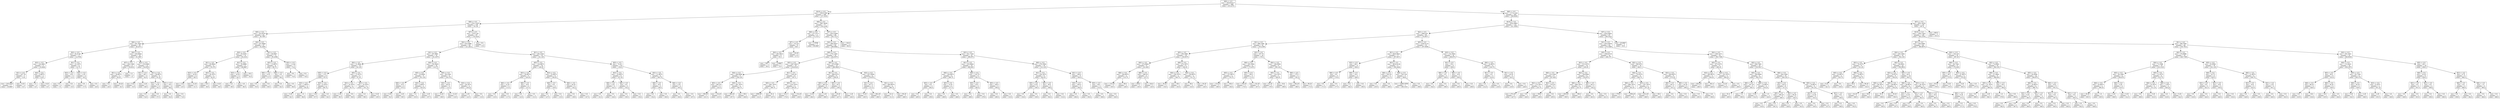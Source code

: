 digraph Tree {
node [shape=box] ;
0 [label="X[9] <= 0.5\nmse = 18239.9117\nsamples = 468\nvalue = 233.2372"] ;
1 [label="X[10] <= 0.5\nmse = 10033.509\nsamples = 206\nvalue = 137.1019"] ;
0 -> 1 [labeldistance=2.5, labelangle=45, headlabel="True"] ;
2 [label="X[8] <= 0.5\nmse = 2321.5195\nsamples = 129\nvalue = 79.124"] ;
1 -> 2 ;
3 [label="X[5] <= 0.5\nmse = 523.6576\nsamples = 62\nvalue = 38.7097"] ;
2 -> 3 ;
4 [label="X[6] <= 0.5\nmse = 501.5624\nsamples = 35\nvalue = 28.2571"] ;
3 -> 4 ;
5 [label="X[2] <= 0.5\nmse = 92.0138\nsamples = 17\nvalue = 12.4706"] ;
4 -> 5 ;
6 [label="X[3] <= 0.5\nmse = 144.4691\nsamples = 9\nvalue = 10.4444"] ;
5 -> 6 ;
7 [label="X[1] <= 0.5\nmse = 227.76\nsamples = 5\nvalue = 13.8"] ;
6 -> 7 ;
8 [label="mse = 316.2222\nsamples = 3\nvalue = 18.6667"] ;
7 -> 8 ;
9 [label="mse = 6.25\nsamples = 2\nvalue = 6.5"] ;
7 -> 9 ;
10 [label="X[4] <= 0.5\nmse = 8.6875\nsamples = 4\nvalue = 6.25"] ;
6 -> 10 ;
11 [label="mse = 1.0\nsamples = 2\nvalue = 4.0"] ;
10 -> 11 ;
12 [label="mse = 6.25\nsamples = 2\nvalue = 8.5"] ;
10 -> 12 ;
13 [label="X[1] <= 0.5\nmse = 23.1875\nsamples = 8\nvalue = 14.75"] ;
5 -> 13 ;
14 [label="X[3] <= 0.5\nmse = 16.0\nsamples = 4\nvalue = 11.0"] ;
13 -> 14 ;
15 [label="mse = 0.0\nsamples = 2\nvalue = 7.0"] ;
14 -> 15 ;
16 [label="mse = 0.0\nsamples = 2\nvalue = 15.0"] ;
14 -> 16 ;
17 [label="X[3] <= 0.5\nmse = 2.25\nsamples = 4\nvalue = 18.5"] ;
13 -> 17 ;
18 [label="mse = 0.0\nsamples = 2\nvalue = 17.0"] ;
17 -> 18 ;
19 [label="mse = 0.0\nsamples = 2\nvalue = 20.0"] ;
17 -> 19 ;
20 [label="X[4] <= 0.5\nmse = 430.6944\nsamples = 18\nvalue = 43.1667"] ;
4 -> 20 ;
21 [label="X[7] <= 0.5\nmse = 204.1389\nsamples = 6\nvalue = 19.8333"] ;
20 -> 21 ;
22 [label="X[1] <= 0.5\nmse = 39.6875\nsamples = 4\nvalue = 29.25"] ;
21 -> 22 ;
23 [label="mse = 4.0\nsamples = 2\nvalue = 24.0"] ;
22 -> 23 ;
24 [label="mse = 20.25\nsamples = 2\nvalue = 34.5"] ;
22 -> 24 ;
25 [label="mse = 1.0\nsamples = 2\nvalue = 1.0"] ;
21 -> 25 ;
26 [label="X[2] <= 0.5\nmse = 135.6389\nsamples = 12\nvalue = 54.8333"] ;
20 -> 26 ;
27 [label="X[1] <= 0.5\nmse = 46.5\nsamples = 4\nvalue = 42.0"] ;
26 -> 27 ;
28 [label="mse = 6.25\nsamples = 2\nvalue = 35.5"] ;
27 -> 28 ;
29 [label="mse = 2.25\nsamples = 2\nvalue = 48.5"] ;
27 -> 29 ;
30 [label="X[1] <= 0.5\nmse = 56.6875\nsamples = 8\nvalue = 61.25"] ;
26 -> 30 ;
31 [label="X[3] <= 0.5\nmse = 6.25\nsamples = 4\nvalue = 54.5"] ;
30 -> 31 ;
32 [label="mse = 0.0\nsamples = 2\nvalue = 52.0"] ;
31 -> 32 ;
33 [label="mse = 0.0\nsamples = 2\nvalue = 57.0"] ;
31 -> 33 ;
34 [label="X[3] <= 0.5\nmse = 16.0\nsamples = 4\nvalue = 68.0"] ;
30 -> 34 ;
35 [label="mse = 0.0\nsamples = 2\nvalue = 64.0"] ;
34 -> 35 ;
36 [label="mse = 0.0\nsamples = 2\nvalue = 72.0"] ;
34 -> 36 ;
37 [label="X[2] <= 0.5\nmse = 227.0809\nsamples = 27\nvalue = 52.2593"] ;
3 -> 37 ;
38 [label="X[4] <= 0.5\nmse = 93.0255\nsamples = 14\nvalue = 40.2143"] ;
37 -> 38 ;
39 [label="X[1] <= 0.5\nmse = 69.9844\nsamples = 8\nvalue = 35.375"] ;
38 -> 39 ;
40 [label="X[3] <= 0.5\nmse = 16.25\nsamples = 4\nvalue = 28.5"] ;
39 -> 40 ;
41 [label="mse = 2.25\nsamples = 2\nvalue = 25.5"] ;
40 -> 41 ;
42 [label="mse = 12.25\nsamples = 2\nvalue = 31.5"] ;
40 -> 42 ;
43 [label="X[3] <= 0.5\nmse = 29.1875\nsamples = 4\nvalue = 42.25"] ;
39 -> 43 ;
44 [label="mse = 16.0\nsamples = 2\nvalue = 38.0"] ;
43 -> 44 ;
45 [label="mse = 6.25\nsamples = 2\nvalue = 46.5"] ;
43 -> 45 ;
46 [label="X[1] <= 0.5\nmse = 50.8889\nsamples = 6\nvalue = 46.6667"] ;
38 -> 46 ;
47 [label="X[3] <= 0.5\nmse = 16.25\nsamples = 4\nvalue = 42.5"] ;
46 -> 47 ;
48 [label="mse = 4.0\nsamples = 2\nvalue = 39.0"] ;
47 -> 48 ;
49 [label="mse = 4.0\nsamples = 2\nvalue = 46.0"] ;
47 -> 49 ;
50 [label="mse = 16.0\nsamples = 2\nvalue = 55.0"] ;
46 -> 50 ;
51 [label="X[1] <= 0.5\nmse = 46.9467\nsamples = 13\nvalue = 65.2308"] ;
37 -> 51 ;
52 [label="X[3] <= 0.5\nmse = 15.6875\nsamples = 8\nvalue = 60.75"] ;
51 -> 52 ;
53 [label="X[6] <= 0.5\nmse = 6.25\nsamples = 4\nvalue = 57.5"] ;
52 -> 53 ;
54 [label="mse = 0.0\nsamples = 2\nvalue = 55.0"] ;
53 -> 54 ;
55 [label="mse = 0.0\nsamples = 2\nvalue = 60.0"] ;
53 -> 55 ;
56 [label="X[6] <= 0.5\nmse = 4.0\nsamples = 4\nvalue = 64.0"] ;
52 -> 56 ;
57 [label="mse = 0.0\nsamples = 2\nvalue = 62.0"] ;
56 -> 57 ;
58 [label="mse = 0.0\nsamples = 2\nvalue = 66.0"] ;
56 -> 58 ;
59 [label="X[3] <= 0.5\nmse = 13.44\nsamples = 5\nvalue = 72.4"] ;
51 -> 59 ;
60 [label="mse = 8.0\nsamples = 3\nvalue = 70.0"] ;
59 -> 60 ;
61 [label="mse = 0.0\nsamples = 2\nvalue = 76.0"] ;
59 -> 61 ;
62 [label="X[7] <= 0.5\nmse = 1075.145\nsamples = 67\nvalue = 116.5224"] ;
2 -> 62 ;
63 [label="X[2] <= 0.5\nmse = 619.3896\nsamples = 64\nvalue = 121.2812"] ;
62 -> 63 ;
64 [label="X[1] <= 0.5\nmse = 187.9961\nsamples = 32\nvalue = 101.4375"] ;
63 -> 64 ;
65 [label="X[4] <= 0.5\nmse = 51.9844\nsamples = 16\nvalue = 92.125"] ;
64 -> 65 ;
66 [label="X[5] <= 0.5\nmse = 13.5\nsamples = 8\nvalue = 87.0"] ;
65 -> 66 ;
67 [label="X[3] <= 0.5\nmse = 3.6875\nsamples = 4\nvalue = 84.25"] ;
66 -> 67 ;
68 [label="mse = 0.25\nsamples = 2\nvalue = 82.5"] ;
67 -> 68 ;
69 [label="mse = 1.0\nsamples = 2\nvalue = 86.0"] ;
67 -> 69 ;
70 [label="X[3] <= 0.5\nmse = 8.1875\nsamples = 4\nvalue = 89.75"] ;
66 -> 70 ;
71 [label="mse = 2.25\nsamples = 2\nvalue = 87.5"] ;
70 -> 71 ;
72 [label="mse = 4.0\nsamples = 2\nvalue = 92.0"] ;
70 -> 72 ;
73 [label="X[5] <= 0.5\nmse = 37.9375\nsamples = 8\nvalue = 97.25"] ;
65 -> 73 ;
74 [label="X[3] <= 0.5\nmse = 16.1875\nsamples = 4\nvalue = 92.75"] ;
73 -> 74 ;
75 [label="mse = 2.25\nsamples = 2\nvalue = 89.5"] ;
74 -> 75 ;
76 [label="mse = 9.0\nsamples = 2\nvalue = 96.0"] ;
74 -> 76 ;
77 [label="X[3] <= 0.5\nmse = 19.1875\nsamples = 4\nvalue = 101.75"] ;
73 -> 77 ;
78 [label="mse = 4.0\nsamples = 2\nvalue = 98.0"] ;
77 -> 78 ;
79 [label="mse = 6.25\nsamples = 2\nvalue = 105.5"] ;
77 -> 79 ;
80 [label="X[4] <= 0.5\nmse = 150.5625\nsamples = 16\nvalue = 110.75"] ;
64 -> 80 ;
81 [label="X[5] <= 0.5\nmse = 25.6094\nsamples = 8\nvalue = 101.125"] ;
80 -> 81 ;
82 [label="X[6] <= 0.5\nmse = 10.5\nsamples = 4\nvalue = 97.0"] ;
81 -> 82 ;
83 [label="mse = 6.25\nsamples = 2\nvalue = 94.5"] ;
82 -> 83 ;
84 [label="mse = 2.25\nsamples = 2\nvalue = 99.5"] ;
82 -> 84 ;
85 [label="X[3] <= 0.5\nmse = 6.6875\nsamples = 4\nvalue = 105.25"] ;
81 -> 85 ;
86 [label="mse = 1.0\nsamples = 2\nvalue = 103.0"] ;
85 -> 86 ;
87 [label="mse = 2.25\nsamples = 2\nvalue = 107.5"] ;
85 -> 87 ;
88 [label="X[5] <= 0.5\nmse = 90.2344\nsamples = 8\nvalue = 120.375"] ;
80 -> 88 ;
89 [label="X[3] <= 0.5\nmse = 28.25\nsamples = 4\nvalue = 112.5"] ;
88 -> 89 ;
90 [label="mse = 12.25\nsamples = 2\nvalue = 108.5"] ;
89 -> 90 ;
91 [label="mse = 12.25\nsamples = 2\nvalue = 116.5"] ;
89 -> 91 ;
92 [label="X[3] <= 0.5\nmse = 28.1875\nsamples = 4\nvalue = 128.25"] ;
88 -> 92 ;
93 [label="mse = 2.25\nsamples = 2\nvalue = 123.5"] ;
92 -> 93 ;
94 [label="mse = 9.0\nsamples = 2\nvalue = 133.0"] ;
92 -> 94 ;
95 [label="X[1] <= 0.5\nmse = 263.2344\nsamples = 32\nvalue = 141.125"] ;
63 -> 95 ;
96 [label="X[5] <= 0.5\nmse = 120.6875\nsamples = 16\nvalue = 128.25"] ;
95 -> 96 ;
97 [label="X[3] <= 0.5\nmse = 59.6875\nsamples = 8\nvalue = 120.25"] ;
96 -> 97 ;
98 [label="X[6] <= 0.5\nmse = 12.25\nsamples = 4\nvalue = 113.5"] ;
97 -> 98 ;
99 [label="mse = 0.0\nsamples = 2\nvalue = 110.0"] ;
98 -> 99 ;
100 [label="mse = 0.0\nsamples = 2\nvalue = 117.0"] ;
98 -> 100 ;
101 [label="X[6] <= 0.5\nmse = 16.0\nsamples = 4\nvalue = 127.0"] ;
97 -> 101 ;
102 [label="mse = 0.0\nsamples = 2\nvalue = 123.0"] ;
101 -> 102 ;
103 [label="mse = 0.0\nsamples = 2\nvalue = 131.0"] ;
101 -> 103 ;
104 [label="X[3] <= 0.5\nmse = 53.6875\nsamples = 8\nvalue = 136.25"] ;
96 -> 104 ;
105 [label="X[6] <= 0.5\nmse = 9.0\nsamples = 4\nvalue = 130.0"] ;
104 -> 105 ;
106 [label="mse = 0.0\nsamples = 2\nvalue = 127.0"] ;
105 -> 106 ;
107 [label="mse = 0.0\nsamples = 2\nvalue = 133.0"] ;
105 -> 107 ;
108 [label="X[6] <= 0.5\nmse = 20.25\nsamples = 4\nvalue = 142.5"] ;
104 -> 108 ;
109 [label="mse = 0.0\nsamples = 2\nvalue = 138.0"] ;
108 -> 109 ;
110 [label="mse = 0.0\nsamples = 2\nvalue = 147.0"] ;
108 -> 110 ;
111 [label="X[5] <= 0.5\nmse = 74.25\nsamples = 16\nvalue = 154.0"] ;
95 -> 111 ;
112 [label="X[3] <= 0.5\nmse = 25.6875\nsamples = 8\nvalue = 147.25"] ;
111 -> 112 ;
113 [label="X[6] <= 0.5\nmse = 2.25\nsamples = 4\nvalue = 142.5"] ;
112 -> 113 ;
114 [label="mse = 0.0\nsamples = 2\nvalue = 141.0"] ;
113 -> 114 ;
115 [label="mse = 0.0\nsamples = 2\nvalue = 144.0"] ;
113 -> 115 ;
116 [label="X[6] <= 0.5\nmse = 4.0\nsamples = 4\nvalue = 152.0"] ;
112 -> 116 ;
117 [label="mse = 0.0\nsamples = 2\nvalue = 150.0"] ;
116 -> 117 ;
118 [label="mse = 0.0\nsamples = 2\nvalue = 154.0"] ;
116 -> 118 ;
119 [label="X[3] <= 0.5\nmse = 31.6875\nsamples = 8\nvalue = 160.75"] ;
111 -> 119 ;
120 [label="X[6] <= 0.5\nmse = 16.0\nsamples = 4\nvalue = 156.0"] ;
119 -> 120 ;
121 [label="mse = 0.0\nsamples = 2\nvalue = 152.0"] ;
120 -> 121 ;
122 [label="mse = 0.0\nsamples = 2\nvalue = 160.0"] ;
120 -> 122 ;
123 [label="X[6] <= 0.5\nmse = 2.25\nsamples = 4\nvalue = 165.5"] ;
119 -> 123 ;
124 [label="mse = 0.0\nsamples = 2\nvalue = 164.0"] ;
123 -> 124 ;
125 [label="mse = 0.0\nsamples = 2\nvalue = 167.0"] ;
123 -> 125 ;
126 [label="mse = 8.0\nsamples = 3\nvalue = 15.0"] ;
62 -> 126 ;
127 [label="X[8] <= 0.5\nmse = 7887.5038\nsamples = 77\nvalue = 234.2338"] ;
1 -> 127 ;
128 [label="X[6] <= 0.5\nmse = 477.4711\nsamples = 11\nvalue = 57.2727"] ;
127 -> 128 ;
129 [label="X[7] <= 0.5\nmse = 372.25\nsamples = 8\nvalue = 48.5"] ;
128 -> 129 ;
130 [label="X[4] <= 0.5\nmse = 293.5833\nsamples = 6\nvalue = 55.5"] ;
129 -> 130 ;
131 [label="mse = 38.0\nsamples = 3\nvalue = 39.0"] ;
130 -> 131 ;
132 [label="mse = 4.6667\nsamples = 3\nvalue = 72.0"] ;
130 -> 132 ;
133 [label="mse = 20.25\nsamples = 2\nvalue = 27.5"] ;
129 -> 133 ;
134 [label="mse = 5.5556\nsamples = 3\nvalue = 80.6667"] ;
128 -> 134 ;
135 [label="X[7] <= 0.5\nmse = 3033.4408\nsamples = 66\nvalue = 263.7273"] ;
127 -> 135 ;
136 [label="X[2] <= 0.5\nmse = 1863.8037\nsamples = 64\nvalue = 269.9062"] ;
135 -> 136 ;
137 [label="X[6] <= 0.5\nmse = 1751.2461\nsamples = 32\nvalue = 242.9375"] ;
136 -> 137 ;
138 [label="X[3] <= 0.5\nmse = 1267.4023\nsamples = 16\nvalue = 216.8125"] ;
137 -> 138 ;
139 [label="X[4] <= 0.5\nmse = 446.6094\nsamples = 8\nvalue = 236.125"] ;
138 -> 139 ;
140 [label="X[5] <= 0.5\nmse = 283.25\nsamples = 4\nvalue = 223.5"] ;
139 -> 140 ;
141 [label="mse = 306.25\nsamples = 2\nvalue = 231.5"] ;
140 -> 141 ;
142 [label="mse = 132.25\nsamples = 2\nvalue = 215.5"] ;
140 -> 142 ;
143 [label="X[5] <= 0.5\nmse = 291.1875\nsamples = 4\nvalue = 248.75"] ;
139 -> 143 ;
144 [label="mse = 380.25\nsamples = 2\nvalue = 257.5"] ;
143 -> 144 ;
145 [label="mse = 49.0\nsamples = 2\nvalue = 240.0"] ;
143 -> 145 ;
146 [label="X[1] <= 0.5\nmse = 1342.25\nsamples = 8\nvalue = 197.5"] ;
138 -> 146 ;
147 [label="X[5] <= 0.5\nmse = 1461.1875\nsamples = 4\nvalue = 189.75"] ;
146 -> 147 ;
148 [label="mse = 1806.25\nsamples = 2\nvalue = 212.5"] ;
147 -> 148 ;
149 [label="mse = 81.0\nsamples = 2\nvalue = 167.0"] ;
147 -> 149 ;
150 [label="X[5] <= 0.5\nmse = 1103.1875\nsamples = 4\nvalue = 205.25"] ;
146 -> 150 ;
151 [label="mse = 121.0\nsamples = 2\nvalue = 174.0"] ;
150 -> 151 ;
152 [label="mse = 132.25\nsamples = 2\nvalue = 236.5"] ;
150 -> 152 ;
153 [label="X[4] <= 0.5\nmse = 870.0586\nsamples = 16\nvalue = 269.0625"] ;
137 -> 153 ;
154 [label="X[1] <= 0.5\nmse = 668.4375\nsamples = 8\nvalue = 258.25"] ;
153 -> 154 ;
155 [label="X[5] <= 0.5\nmse = 263.25\nsamples = 4\nvalue = 280.5"] ;
154 -> 155 ;
156 [label="mse = 12.25\nsamples = 2\nvalue = 264.5"] ;
155 -> 156 ;
157 [label="mse = 2.25\nsamples = 2\nvalue = 296.5"] ;
155 -> 157 ;
158 [label="X[5] <= 0.5\nmse = 83.5\nsamples = 4\nvalue = 236.0"] ;
154 -> 158 ;
159 [label="mse = 20.25\nsamples = 2\nvalue = 227.5"] ;
158 -> 159 ;
160 [label="mse = 2.25\nsamples = 2\nvalue = 244.5"] ;
158 -> 160 ;
161 [label="X[3] <= 0.5\nmse = 837.8594\nsamples = 8\nvalue = 279.875"] ;
153 -> 161 ;
162 [label="X[1] <= 0.5\nmse = 917.5\nsamples = 4\nvalue = 271.0"] ;
161 -> 162 ;
163 [label="mse = 72.25\nsamples = 2\nvalue = 245.5"] ;
162 -> 163 ;
164 [label="mse = 462.25\nsamples = 2\nvalue = 296.5"] ;
162 -> 164 ;
165 [label="X[1] <= 0.5\nmse = 600.6875\nsamples = 4\nvalue = 288.75"] ;
161 -> 165 ;
166 [label="mse = 121.0\nsamples = 2\nvalue = 311.0"] ;
165 -> 166 ;
167 [label="mse = 90.25\nsamples = 2\nvalue = 266.5"] ;
165 -> 167 ;
168 [label="X[3] <= 0.5\nmse = 521.7344\nsamples = 32\nvalue = 296.875"] ;
136 -> 168 ;
169 [label="X[1] <= 0.5\nmse = 235.9844\nsamples = 16\nvalue = 280.625"] ;
168 -> 169 ;
170 [label="X[6] <= 0.5\nmse = 100.6875\nsamples = 8\nvalue = 269.75"] ;
169 -> 170 ;
171 [label="X[5] <= 0.5\nmse = 9.0\nsamples = 4\nvalue = 262.0"] ;
170 -> 171 ;
172 [label="mse = 0.0\nsamples = 2\nvalue = 265.0"] ;
171 -> 172 ;
173 [label="mse = 0.0\nsamples = 2\nvalue = 259.0"] ;
171 -> 173 ;
174 [label="X[5] <= 0.5\nmse = 72.25\nsamples = 4\nvalue = 277.5"] ;
170 -> 174 ;
175 [label="mse = 0.0\nsamples = 2\nvalue = 269.0"] ;
174 -> 175 ;
176 [label="mse = 0.0\nsamples = 2\nvalue = 286.0"] ;
174 -> 176 ;
177 [label="X[6] <= 0.5\nmse = 134.75\nsamples = 8\nvalue = 291.5"] ;
169 -> 177 ;
178 [label="X[5] <= 0.5\nmse = 25.0\nsamples = 4\nvalue = 283.0"] ;
177 -> 178 ;
179 [label="mse = 0.0\nsamples = 2\nvalue = 288.0"] ;
178 -> 179 ;
180 [label="mse = 0.0\nsamples = 2\nvalue = 278.0"] ;
178 -> 180 ;
181 [label="X[5] <= 0.5\nmse = 100.0\nsamples = 4\nvalue = 300.0"] ;
177 -> 181 ;
182 [label="mse = 0.0\nsamples = 2\nvalue = 290.0"] ;
181 -> 182 ;
183 [label="mse = 0.0\nsamples = 2\nvalue = 310.0"] ;
181 -> 183 ;
184 [label="X[6] <= 0.5\nmse = 279.3594\nsamples = 16\nvalue = 313.125"] ;
168 -> 184 ;
185 [label="X[1] <= 0.5\nmse = 224.1875\nsamples = 8\nvalue = 322.25"] ;
184 -> 185 ;
186 [label="X[5] <= 0.5\nmse = 6.25\nsamples = 4\nvalue = 336.5"] ;
185 -> 186 ;
187 [label="mse = 0.0\nsamples = 2\nvalue = 334.0"] ;
186 -> 187 ;
188 [label="mse = 0.0\nsamples = 2\nvalue = 339.0"] ;
186 -> 188 ;
189 [label="X[5] <= 0.5\nmse = 36.0\nsamples = 4\nvalue = 308.0"] ;
185 -> 189 ;
190 [label="mse = 0.0\nsamples = 2\nvalue = 302.0"] ;
189 -> 190 ;
191 [label="mse = 0.0\nsamples = 2\nvalue = 314.0"] ;
189 -> 191 ;
192 [label="X[1] <= 0.5\nmse = 168.0\nsamples = 8\nvalue = 304.0"] ;
184 -> 192 ;
193 [label="X[5] <= 0.5\nmse = 100.0\nsamples = 4\nvalue = 294.0"] ;
192 -> 193 ;
194 [label="mse = 0.0\nsamples = 2\nvalue = 284.0"] ;
193 -> 194 ;
195 [label="mse = 0.0\nsamples = 2\nvalue = 304.0"] ;
193 -> 195 ;
196 [label="X[5] <= 0.5\nmse = 36.0\nsamples = 4\nvalue = 314.0"] ;
192 -> 196 ;
197 [label="mse = 0.0\nsamples = 2\nvalue = 308.0"] ;
196 -> 197 ;
198 [label="mse = 0.0\nsamples = 2\nvalue = 320.0"] ;
196 -> 198 ;
199 [label="mse = 144.0\nsamples = 2\nvalue = 66.0"] ;
135 -> 199 ;
200 [label="X[8] <= 0.5\nmse = 11712.244\nsamples = 262\nvalue = 308.8244"] ;
0 -> 200 [labeldistance=2.5, labelangle=-45, headlabel="False"] ;
201 [label="X[10] <= 0.5\nmse = 5032.9963\nsamples = 132\nvalue = 221.3939"] ;
200 -> 201 ;
202 [label="X[2] <= 0.5\nmse = 1660.053\nsamples = 65\nvalue = 176.9077"] ;
201 -> 202 ;
203 [label="X[1] <= 0.5\nmse = 868.1084\nsamples = 32\nvalue = 155.2188"] ;
202 -> 203 ;
204 [label="X[5] <= 0.5\nmse = 359.3086\nsamples = 16\nvalue = 130.9375"] ;
203 -> 204 ;
205 [label="X[4] <= 0.5\nmse = 274.9844\nsamples = 8\nvalue = 121.625"] ;
204 -> 205 ;
206 [label="X[6] <= 0.5\nmse = 184.6875\nsamples = 4\nvalue = 115.75"] ;
205 -> 206 ;
207 [label="mse = 110.25\nsamples = 2\nvalue = 105.5"] ;
206 -> 207 ;
208 [label="mse = 49.0\nsamples = 2\nvalue = 126.0"] ;
206 -> 208 ;
209 [label="X[6] <= 0.5\nmse = 296.25\nsamples = 4\nvalue = 127.5"] ;
205 -> 209 ;
210 [label="mse = 256.0\nsamples = 2\nvalue = 130.0"] ;
209 -> 210 ;
211 [label="mse = 324.0\nsamples = 2\nvalue = 125.0"] ;
209 -> 211 ;
212 [label="X[6] <= 0.5\nmse = 270.1875\nsamples = 8\nvalue = 140.25"] ;
204 -> 212 ;
213 [label="X[4] <= 0.5\nmse = 236.1875\nsamples = 4\nvalue = 148.75"] ;
212 -> 213 ;
214 [label="mse = 30.25\nsamples = 2\nvalue = 134.5"] ;
213 -> 214 ;
215 [label="mse = 36.0\nsamples = 2\nvalue = 163.0"] ;
213 -> 215 ;
216 [label="X[4] <= 0.5\nmse = 159.6875\nsamples = 4\nvalue = 131.75"] ;
212 -> 216 ;
217 [label="mse = 36.0\nsamples = 2\nvalue = 143.0"] ;
216 -> 217 ;
218 [label="mse = 30.25\nsamples = 2\nvalue = 120.5"] ;
216 -> 218 ;
219 [label="X[3] <= 0.5\nmse = 197.75\nsamples = 16\nvalue = 179.5"] ;
203 -> 219 ;
220 [label="X[6] <= 0.5\nmse = 165.3594\nsamples = 8\nvalue = 173.875"] ;
219 -> 220 ;
221 [label="X[5] <= 0.5\nmse = 157.6875\nsamples = 4\nvalue = 176.75"] ;
220 -> 221 ;
222 [label="mse = 110.25\nsamples = 2\nvalue = 169.5"] ;
221 -> 222 ;
223 [label="mse = 100.0\nsamples = 2\nvalue = 184.0"] ;
221 -> 223 ;
224 [label="X[5] <= 0.5\nmse = 156.5\nsamples = 4\nvalue = 171.0"] ;
220 -> 224 ;
225 [label="mse = 156.25\nsamples = 2\nvalue = 174.5"] ;
224 -> 225 ;
226 [label="mse = 132.25\nsamples = 2\nvalue = 167.5"] ;
224 -> 226 ;
227 [label="X[4] <= 0.5\nmse = 166.8594\nsamples = 8\nvalue = 185.125"] ;
219 -> 227 ;
228 [label="X[5] <= 0.5\nmse = 124.1875\nsamples = 4\nvalue = 189.25"] ;
227 -> 228 ;
229 [label="mse = 42.25\nsamples = 2\nvalue = 179.5"] ;
228 -> 229 ;
230 [label="mse = 16.0\nsamples = 2\nvalue = 199.0"] ;
228 -> 230 ;
231 [label="X[6] <= 0.5\nmse = 175.5\nsamples = 4\nvalue = 181.0"] ;
227 -> 231 ;
232 [label="mse = 182.25\nsamples = 2\nvalue = 188.5"] ;
231 -> 232 ;
233 [label="mse = 56.25\nsamples = 2\nvalue = 173.5"] ;
231 -> 233 ;
234 [label="X[5] <= 0.5\nmse = 1529.5115\nsamples = 33\nvalue = 197.9394"] ;
202 -> 234 ;
235 [label="X[1] <= 0.5\nmse = 2625.9931\nsamples = 17\nvalue = 187.6471"] ;
234 -> 235 ;
236 [label="X[3] <= 0.5\nmse = 48.5\nsamples = 8\nvalue = 180.0"] ;
235 -> 236 ;
237 [label="X[6] <= 0.5\nmse = 9.0\nsamples = 4\nvalue = 174.0"] ;
236 -> 237 ;
238 [label="mse = 0.0\nsamples = 2\nvalue = 171.0"] ;
237 -> 238 ;
239 [label="mse = 0.0\nsamples = 2\nvalue = 177.0"] ;
237 -> 239 ;
240 [label="X[6] <= 0.5\nmse = 16.0\nsamples = 4\nvalue = 186.0"] ;
236 -> 240 ;
241 [label="mse = 0.0\nsamples = 2\nvalue = 182.0"] ;
240 -> 241 ;
242 [label="mse = 0.0\nsamples = 2\nvalue = 190.0"] ;
240 -> 242 ;
243 [label="X[3] <= 0.5\nmse = 4818.9136\nsamples = 9\nvalue = 194.4444"] ;
235 -> 243 ;
244 [label="X[6] <= 0.5\nmse = 552.25\nsamples = 4\nvalue = 211.5"] ;
243 -> 244 ;
245 [label="mse = 0.0\nsamples = 2\nvalue = 235.0"] ;
244 -> 245 ;
246 [label="mse = 0.0\nsamples = 2\nvalue = 188.0"] ;
244 -> 246 ;
247 [label="X[6] <= 0.5\nmse = 7813.36\nsamples = 5\nvalue = 180.8"] ;
243 -> 247 ;
248 [label="mse = 12693.5556\nsamples = 3\nvalue = 169.3333"] ;
247 -> 248 ;
249 [label="mse = 0.0\nsamples = 2\nvalue = 198.0"] ;
247 -> 249 ;
250 [label="X[3] <= 0.5\nmse = 132.3594\nsamples = 16\nvalue = 208.875"] ;
234 -> 250 ;
251 [label="X[1] <= 0.5\nmse = 35.0\nsamples = 8\nvalue = 199.0"] ;
250 -> 251 ;
252 [label="X[6] <= 0.5\nmse = 4.0\nsamples = 4\nvalue = 194.0"] ;
251 -> 252 ;
253 [label="mse = 0.0\nsamples = 2\nvalue = 192.0"] ;
252 -> 253 ;
254 [label="mse = 0.0\nsamples = 2\nvalue = 196.0"] ;
252 -> 254 ;
255 [label="X[6] <= 0.5\nmse = 16.0\nsamples = 4\nvalue = 204.0"] ;
251 -> 255 ;
256 [label="mse = 0.0\nsamples = 2\nvalue = 200.0"] ;
255 -> 256 ;
257 [label="mse = 0.0\nsamples = 2\nvalue = 208.0"] ;
255 -> 257 ;
258 [label="X[6] <= 0.5\nmse = 34.6875\nsamples = 8\nvalue = 218.75"] ;
250 -> 258 ;
259 [label="X[1] <= 0.5\nmse = 4.0\nsamples = 4\nvalue = 214.0"] ;
258 -> 259 ;
260 [label="mse = 0.0\nsamples = 2\nvalue = 212.0"] ;
259 -> 260 ;
261 [label="mse = 0.0\nsamples = 2\nvalue = 216.0"] ;
259 -> 261 ;
262 [label="X[1] <= 0.5\nmse = 20.25\nsamples = 4\nvalue = 223.5"] ;
258 -> 262 ;
263 [label="mse = 0.0\nsamples = 2\nvalue = 219.0"] ;
262 -> 263 ;
264 [label="mse = 0.0\nsamples = 2\nvalue = 228.0"] ;
262 -> 264 ;
265 [label="X[7] <= 0.5\nmse = 4522.6652\nsamples = 67\nvalue = 264.5522"] ;
201 -> 265 ;
266 [label="X[1] <= 0.5\nmse = 2033.9978\nsamples = 64\nvalue = 275.5469"] ;
265 -> 266 ;
267 [label="X[5] <= 0.5\nmse = 1000.6719\nsamples = 32\nvalue = 246.375"] ;
266 -> 267 ;
268 [label="X[3] <= 0.5\nmse = 515.4375\nsamples = 16\nvalue = 230.25"] ;
267 -> 268 ;
269 [label="X[6] <= 0.5\nmse = 310.2344\nsamples = 8\nvalue = 227.625"] ;
268 -> 269 ;
270 [label="X[2] <= 0.5\nmse = 175.1875\nsamples = 4\nvalue = 233.75"] ;
269 -> 270 ;
271 [label="mse = 272.25\nsamples = 2\nvalue = 227.5"] ;
270 -> 271 ;
272 [label="mse = 0.0\nsamples = 2\nvalue = 240.0"] ;
270 -> 272 ;
273 [label="X[2] <= 0.5\nmse = 370.25\nsamples = 4\nvalue = 221.5"] ;
269 -> 273 ;
274 [label="mse = 196.0\nsamples = 2\nvalue = 238.0"] ;
273 -> 274 ;
275 [label="mse = 0.0\nsamples = 2\nvalue = 205.0"] ;
273 -> 275 ;
276 [label="X[2] <= 0.5\nmse = 706.8594\nsamples = 8\nvalue = 232.875"] ;
268 -> 276 ;
277 [label="X[6] <= 0.5\nmse = 806.1875\nsamples = 4\nvalue = 223.75"] ;
276 -> 277 ;
278 [label="mse = 240.25\nsamples = 2\nvalue = 199.5"] ;
277 -> 278 ;
279 [label="mse = 196.0\nsamples = 2\nvalue = 248.0"] ;
277 -> 279 ;
280 [label="X[6] <= 0.5\nmse = 441.0\nsamples = 4\nvalue = 242.0"] ;
276 -> 280 ;
281 [label="mse = 0.0\nsamples = 2\nvalue = 263.0"] ;
280 -> 281 ;
282 [label="mse = 0.0\nsamples = 2\nvalue = 221.0"] ;
280 -> 282 ;
283 [label="X[2] <= 0.5\nmse = 965.875\nsamples = 16\nvalue = 262.5"] ;
267 -> 283 ;
284 [label="X[4] <= 0.5\nmse = 776.9375\nsamples = 8\nvalue = 249.75"] ;
283 -> 284 ;
285 [label="X[6] <= 0.5\nmse = 884.1875\nsamples = 4\nvalue = 242.25"] ;
284 -> 285 ;
286 [label="mse = 576.0\nsamples = 2\nvalue = 234.0"] ;
285 -> 286 ;
287 [label="mse = 1056.25\nsamples = 2\nvalue = 250.5"] ;
285 -> 287 ;
288 [label="X[3] <= 0.5\nmse = 557.1875\nsamples = 4\nvalue = 257.25"] ;
284 -> 288 ;
289 [label="mse = 812.25\nsamples = 2\nvalue = 268.5"] ;
288 -> 289 ;
290 [label="mse = 49.0\nsamples = 2\nvalue = 246.0"] ;
288 -> 290 ;
291 [label="X[3] <= 0.5\nmse = 829.6875\nsamples = 8\nvalue = 275.25"] ;
283 -> 291 ;
292 [label="X[6] <= 0.5\nmse = 441.0\nsamples = 4\nvalue = 251.0"] ;
291 -> 292 ;
293 [label="mse = 0.0\nsamples = 2\nvalue = 272.0"] ;
292 -> 293 ;
294 [label="mse = 0.0\nsamples = 2\nvalue = 230.0"] ;
292 -> 294 ;
295 [label="X[6] <= 0.5\nmse = 42.25\nsamples = 4\nvalue = 299.5"] ;
291 -> 295 ;
296 [label="mse = 0.0\nsamples = 2\nvalue = 293.0"] ;
295 -> 296 ;
297 [label="mse = 0.0\nsamples = 2\nvalue = 306.0"] ;
295 -> 297 ;
298 [label="X[4] <= 0.5\nmse = 1365.3271\nsamples = 32\nvalue = 304.7188"] ;
266 -> 298 ;
299 [label="X[5] <= 0.5\nmse = 875.4375\nsamples = 8\nvalue = 260.25"] ;
298 -> 299 ;
300 [label="X[3] <= 0.5\nmse = 495.6875\nsamples = 4\nvalue = 236.25"] ;
299 -> 300 ;
301 [label="mse = 420.25\nsamples = 2\nvalue = 246.5"] ;
300 -> 301 ;
302 [label="mse = 361.0\nsamples = 2\nvalue = 226.0"] ;
300 -> 302 ;
303 [label="X[6] <= 0.5\nmse = 103.1875\nsamples = 4\nvalue = 284.25"] ;
299 -> 303 ;
304 [label="mse = 12.25\nsamples = 2\nvalue = 274.5"] ;
303 -> 304 ;
305 [label="mse = 4.0\nsamples = 2\nvalue = 294.0"] ;
303 -> 305 ;
306 [label="X[2] <= 0.5\nmse = 649.7483\nsamples = 24\nvalue = 319.5417"] ;
298 -> 306 ;
307 [label="X[5] <= 0.5\nmse = 509.9844\nsamples = 8\nvalue = 300.375"] ;
306 -> 307 ;
308 [label="X[6] <= 0.5\nmse = 347.25\nsamples = 4\nvalue = 282.5"] ;
307 -> 308 ;
309 [label="mse = 81.0\nsamples = 2\nvalue = 265.0"] ;
308 -> 309 ;
310 [label="mse = 1.0\nsamples = 2\nvalue = 300.0"] ;
308 -> 310 ;
311 [label="X[6] <= 0.5\nmse = 33.6875\nsamples = 4\nvalue = 318.25"] ;
307 -> 311 ;
312 [label="mse = 0.25\nsamples = 2\nvalue = 312.5"] ;
311 -> 312 ;
313 [label="mse = 1.0\nsamples = 2\nvalue = 324.0"] ;
311 -> 313 ;
314 [label="X[6] <= 0.5\nmse = 444.1094\nsamples = 16\nvalue = 329.125"] ;
306 -> 314 ;
315 [label="X[3] <= 0.5\nmse = 523.5\nsamples = 8\nvalue = 317.0"] ;
314 -> 315 ;
316 [label="X[5] <= 0.5\nmse = 306.25\nsamples = 4\nvalue = 298.5"] ;
315 -> 316 ;
317 [label="mse = 0.0\nsamples = 2\nvalue = 316.0"] ;
316 -> 317 ;
318 [label="mse = 0.0\nsamples = 2\nvalue = 281.0"] ;
316 -> 318 ;
319 [label="X[5] <= 0.5\nmse = 56.25\nsamples = 4\nvalue = 335.5"] ;
315 -> 319 ;
320 [label="mse = 0.0\nsamples = 2\nvalue = 328.0"] ;
319 -> 320 ;
321 [label="mse = 0.0\nsamples = 2\nvalue = 343.0"] ;
319 -> 321 ;
322 [label="X[5] <= 0.5\nmse = 70.6875\nsamples = 8\nvalue = 341.25"] ;
314 -> 322 ;
323 [label="X[3] <= 0.5\nmse = 12.25\nsamples = 4\nvalue = 333.5"] ;
322 -> 323 ;
324 [label="mse = 0.0\nsamples = 2\nvalue = 330.0"] ;
323 -> 324 ;
325 [label="mse = 0.0\nsamples = 2\nvalue = 337.0"] ;
323 -> 325 ;
326 [label="X[3] <= 0.5\nmse = 9.0\nsamples = 4\nvalue = 349.0"] ;
322 -> 326 ;
327 [label="mse = 0.0\nsamples = 2\nvalue = 346.0"] ;
326 -> 327 ;
328 [label="mse = 0.0\nsamples = 2\nvalue = 352.0"] ;
326 -> 328 ;
329 [label="mse = 20.6667\nsamples = 3\nvalue = 30.0"] ;
265 -> 329 ;
330 [label="X[7] <= 0.5\nmse = 2851.4554\nsamples = 130\nvalue = 397.6"] ;
200 -> 330 ;
331 [label="X[10] <= 0.5\nmse = 1493.7263\nsamples = 128\nvalue = 402.2344"] ;
330 -> 331 ;
332 [label="X[1] <= 0.5\nmse = 500.0586\nsamples = 64\nvalue = 369.6875"] ;
331 -> 332 ;
333 [label="X[4] <= 0.5\nmse = 245.1094\nsamples = 32\nvalue = 352.125"] ;
332 -> 333 ;
334 [label="X[3] <= 0.5\nmse = 78.4375\nsamples = 8\nvalue = 331.25"] ;
333 -> 334 ;
335 [label="X[5] <= 0.5\nmse = 25.6875\nsamples = 4\nvalue = 325.75"] ;
334 -> 335 ;
336 [label="mse = 6.25\nsamples = 2\nvalue = 321.5"] ;
335 -> 336 ;
337 [label="mse = 9.0\nsamples = 2\nvalue = 330.0"] ;
335 -> 337 ;
338 [label="X[6] <= 0.5\nmse = 70.6875\nsamples = 4\nvalue = 336.75"] ;
334 -> 338 ;
339 [label="mse = 64.0\nsamples = 2\nvalue = 340.0"] ;
338 -> 339 ;
340 [label="mse = 56.25\nsamples = 2\nvalue = 333.5"] ;
338 -> 340 ;
341 [label="X[2] <= 0.5\nmse = 106.9931\nsamples = 24\nvalue = 359.0833"] ;
333 -> 341 ;
342 [label="X[3] <= 0.5\nmse = 79.9375\nsamples = 8\nvalue = 350.25"] ;
341 -> 342 ;
343 [label="X[6] <= 0.5\nmse = 58.1875\nsamples = 4\nvalue = 346.25"] ;
342 -> 343 ;
344 [label="mse = 42.25\nsamples = 2\nvalue = 348.5"] ;
343 -> 344 ;
345 [label="mse = 64.0\nsamples = 2\nvalue = 344.0"] ;
343 -> 345 ;
346 [label="X[6] <= 0.5\nmse = 69.6875\nsamples = 4\nvalue = 354.25"] ;
342 -> 346 ;
347 [label="mse = 81.0\nsamples = 2\nvalue = 358.0"] ;
346 -> 347 ;
348 [label="mse = 30.25\nsamples = 2\nvalue = 350.5"] ;
346 -> 348 ;
349 [label="X[5] <= 0.5\nmse = 62.0\nsamples = 16\nvalue = 363.5"] ;
341 -> 349 ;
350 [label="X[6] <= 0.5\nmse = 28.6875\nsamples = 8\nvalue = 357.75"] ;
349 -> 350 ;
351 [label="X[3] <= 0.5\nmse = 12.25\nsamples = 4\nvalue = 353.5"] ;
350 -> 351 ;
352 [label="mse = 0.0\nsamples = 2\nvalue = 350.0"] ;
351 -> 352 ;
353 [label="mse = 0.0\nsamples = 2\nvalue = 357.0"] ;
351 -> 353 ;
354 [label="X[3] <= 0.5\nmse = 9.0\nsamples = 4\nvalue = 362.0"] ;
350 -> 354 ;
355 [label="mse = 0.0\nsamples = 2\nvalue = 359.0"] ;
354 -> 355 ;
356 [label="mse = 0.0\nsamples = 2\nvalue = 365.0"] ;
354 -> 356 ;
357 [label="X[3] <= 0.5\nmse = 29.1875\nsamples = 8\nvalue = 369.25"] ;
349 -> 357 ;
358 [label="X[6] <= 0.5\nmse = 16.0\nsamples = 4\nvalue = 365.0"] ;
357 -> 358 ;
359 [label="mse = 0.0\nsamples = 2\nvalue = 361.0"] ;
358 -> 359 ;
360 [label="mse = 0.0\nsamples = 2\nvalue = 369.0"] ;
358 -> 360 ;
361 [label="X[6] <= 0.5\nmse = 6.25\nsamples = 4\nvalue = 373.5"] ;
357 -> 361 ;
362 [label="mse = 0.0\nsamples = 2\nvalue = 371.0"] ;
361 -> 362 ;
363 [label="mse = 0.0\nsamples = 2\nvalue = 376.0"] ;
361 -> 363 ;
364 [label="X[4] <= 0.5\nmse = 138.125\nsamples = 32\nvalue = 387.25"] ;
332 -> 364 ;
365 [label="X[6] <= 0.5\nmse = 48.7344\nsamples = 8\nvalue = 372.625"] ;
364 -> 365 ;
366 [label="X[5] <= 0.5\nmse = 38.5\nsamples = 4\nvalue = 375.0"] ;
365 -> 366 ;
367 [label="mse = 30.25\nsamples = 2\nvalue = 379.5"] ;
366 -> 367 ;
368 [label="mse = 6.25\nsamples = 2\nvalue = 370.5"] ;
366 -> 368 ;
369 [label="X[5] <= 0.5\nmse = 47.6875\nsamples = 4\nvalue = 370.25"] ;
365 -> 369 ;
370 [label="mse = 0.25\nsamples = 2\nvalue = 363.5"] ;
369 -> 370 ;
371 [label="mse = 4.0\nsamples = 2\nvalue = 377.0"] ;
369 -> 371 ;
372 [label="X[2] <= 0.5\nmse = 72.8594\nsamples = 24\nvalue = 392.125"] ;
364 -> 372 ;
373 [label="X[6] <= 0.5\nmse = 47.4844\nsamples = 8\nvalue = 386.625"] ;
372 -> 373 ;
374 [label="X[5] <= 0.5\nmse = 51.1875\nsamples = 4\nvalue = 389.25"] ;
373 -> 374 ;
375 [label="mse = 9.0\nsamples = 2\nvalue = 396.0"] ;
374 -> 375 ;
376 [label="mse = 2.25\nsamples = 2\nvalue = 382.5"] ;
374 -> 376 ;
377 [label="X[5] <= 0.5\nmse = 30.0\nsamples = 4\nvalue = 384.0"] ;
373 -> 377 ;
378 [label="mse = 1.0\nsamples = 2\nvalue = 379.0"] ;
377 -> 378 ;
379 [label="mse = 9.0\nsamples = 2\nvalue = 389.0"] ;
377 -> 379 ;
380 [label="X[5] <= 0.5\nmse = 62.8594\nsamples = 16\nvalue = 394.875"] ;
372 -> 380 ;
381 [label="X[6] <= 0.5\nmse = 25.6875\nsamples = 8\nvalue = 388.75"] ;
380 -> 381 ;
382 [label="X[3] <= 0.5\nmse = 6.25\nsamples = 4\nvalue = 384.5"] ;
381 -> 382 ;
383 [label="mse = 0.0\nsamples = 2\nvalue = 382.0"] ;
382 -> 383 ;
384 [label="mse = 0.0\nsamples = 2\nvalue = 387.0"] ;
382 -> 384 ;
385 [label="X[3] <= 0.5\nmse = 9.0\nsamples = 4\nvalue = 393.0"] ;
381 -> 385 ;
386 [label="mse = 0.0\nsamples = 2\nvalue = 390.0"] ;
385 -> 386 ;
387 [label="mse = 0.0\nsamples = 2\nvalue = 396.0"] ;
385 -> 387 ;
388 [label="X[6] <= 0.5\nmse = 25.0\nsamples = 8\nvalue = 401.0"] ;
380 -> 388 ;
389 [label="X[3] <= 0.5\nmse = 9.0\nsamples = 4\nvalue = 397.0"] ;
388 -> 389 ;
390 [label="mse = 0.0\nsamples = 2\nvalue = 394.0"] ;
389 -> 390 ;
391 [label="mse = 0.0\nsamples = 2\nvalue = 400.0"] ;
389 -> 391 ;
392 [label="X[3] <= 0.5\nmse = 9.0\nsamples = 4\nvalue = 405.0"] ;
388 -> 392 ;
393 [label="mse = 0.0\nsamples = 2\nvalue = 402.0"] ;
392 -> 393 ;
394 [label="mse = 0.0\nsamples = 2\nvalue = 408.0"] ;
392 -> 394 ;
395 [label="X[1] <= 0.5\nmse = 368.7959\nsamples = 64\nvalue = 434.7812"] ;
331 -> 395 ;
396 [label="X[2] <= 0.5\nmse = 176.8896\nsamples = 32\nvalue = 420.7188"] ;
395 -> 396 ;
397 [label="X[4] <= 0.5\nmse = 73.3398\nsamples = 16\nvalue = 410.3125"] ;
396 -> 397 ;
398 [label="X[5] <= 0.5\nmse = 56.1094\nsamples = 8\nvalue = 404.875"] ;
397 -> 398 ;
399 [label="X[6] <= 0.5\nmse = 43.6875\nsamples = 4\nvalue = 399.25"] ;
398 -> 399 ;
400 [label="mse = 20.25\nsamples = 2\nvalue = 393.5"] ;
399 -> 400 ;
401 [label="mse = 1.0\nsamples = 2\nvalue = 405.0"] ;
399 -> 401 ;
402 [label="X[6] <= 0.5\nmse = 5.25\nsamples = 4\nvalue = 410.5"] ;
398 -> 402 ;
403 [label="mse = 2.25\nsamples = 2\nvalue = 408.5"] ;
402 -> 403 ;
404 [label="mse = 0.25\nsamples = 2\nvalue = 412.5"] ;
402 -> 404 ;
405 [label="X[5] <= 0.5\nmse = 31.4375\nsamples = 8\nvalue = 415.75"] ;
397 -> 405 ;
406 [label="X[6] <= 0.5\nmse = 15.1875\nsamples = 4\nvalue = 411.25"] ;
405 -> 406 ;
407 [label="mse = 9.0\nsamples = 2\nvalue = 408.0"] ;
406 -> 407 ;
408 [label="mse = 0.25\nsamples = 2\nvalue = 414.5"] ;
406 -> 408 ;
409 [label="X[6] <= 0.5\nmse = 7.1875\nsamples = 4\nvalue = 420.25"] ;
405 -> 409 ;
410 [label="mse = 4.0\nsamples = 2\nvalue = 418.0"] ;
409 -> 410 ;
411 [label="mse = 0.25\nsamples = 2\nvalue = 422.5"] ;
409 -> 411 ;
412 [label="X[5] <= 0.5\nmse = 63.8594\nsamples = 16\nvalue = 431.125"] ;
396 -> 412 ;
413 [label="X[6] <= 0.5\nmse = 32.75\nsamples = 8\nvalue = 425.5"] ;
412 -> 413 ;
414 [label="X[3] <= 0.5\nmse = 9.0\nsamples = 4\nvalue = 421.0"] ;
413 -> 414 ;
415 [label="mse = 0.0\nsamples = 2\nvalue = 418.0"] ;
414 -> 415 ;
416 [label="mse = 0.0\nsamples = 2\nvalue = 424.0"] ;
414 -> 416 ;
417 [label="X[3] <= 0.5\nmse = 16.0\nsamples = 4\nvalue = 430.0"] ;
413 -> 417 ;
418 [label="mse = 0.0\nsamples = 2\nvalue = 426.0"] ;
417 -> 418 ;
419 [label="mse = 0.0\nsamples = 2\nvalue = 434.0"] ;
417 -> 419 ;
420 [label="X[6] <= 0.5\nmse = 31.6875\nsamples = 8\nvalue = 436.75"] ;
412 -> 420 ;
421 [label="X[3] <= 0.5\nmse = 16.0\nsamples = 4\nvalue = 432.0"] ;
420 -> 421 ;
422 [label="mse = 0.0\nsamples = 2\nvalue = 428.0"] ;
421 -> 422 ;
423 [label="mse = 0.0\nsamples = 2\nvalue = 436.0"] ;
421 -> 423 ;
424 [label="X[3] <= 0.5\nmse = 2.25\nsamples = 4\nvalue = 441.5"] ;
420 -> 424 ;
425 [label="mse = 0.0\nsamples = 2\nvalue = 440.0"] ;
424 -> 425 ;
426 [label="mse = 0.0\nsamples = 2\nvalue = 443.0"] ;
424 -> 426 ;
427 [label="X[2] <= 0.5\nmse = 165.1943\nsamples = 32\nvalue = 448.8438"] ;
395 -> 427 ;
428 [label="X[4] <= 0.5\nmse = 115.4023\nsamples = 16\nvalue = 439.1875"] ;
427 -> 428 ;
429 [label="X[5] <= 0.5\nmse = 90.5\nsamples = 8\nvalue = 433.0"] ;
428 -> 429 ;
430 [label="X[6] <= 0.5\nmse = 66.25\nsamples = 4\nvalue = 426.5"] ;
429 -> 430 ;
431 [label="mse = 4.0\nsamples = 2\nvalue = 419.0"] ;
430 -> 431 ;
432 [label="mse = 16.0\nsamples = 2\nvalue = 434.0"] ;
430 -> 432 ;
433 [label="X[6] <= 0.5\nmse = 30.25\nsamples = 4\nvalue = 439.5"] ;
429 -> 433 ;
434 [label="mse = 16.0\nsamples = 2\nvalue = 435.0"] ;
433 -> 434 ;
435 [label="mse = 4.0\nsamples = 2\nvalue = 444.0"] ;
433 -> 435 ;
436 [label="X[5] <= 0.5\nmse = 63.7344\nsamples = 8\nvalue = 445.375"] ;
428 -> 436 ;
437 [label="X[6] <= 0.5\nmse = 50.25\nsamples = 4\nvalue = 439.5"] ;
436 -> 437 ;
438 [label="mse = 0.25\nsamples = 2\nvalue = 432.5"] ;
437 -> 438 ;
439 [label="mse = 2.25\nsamples = 2\nvalue = 446.5"] ;
437 -> 439 ;
440 [label="X[3] <= 0.5\nmse = 8.1875\nsamples = 4\nvalue = 451.25"] ;
436 -> 440 ;
441 [label="mse = 2.25\nsamples = 2\nvalue = 453.5"] ;
440 -> 441 ;
442 [label="mse = 4.0\nsamples = 2\nvalue = 449.0"] ;
440 -> 442 ;
443 [label="X[5] <= 0.5\nmse = 28.5\nsamples = 16\nvalue = 458.5"] ;
427 -> 443 ;
444 [label="X[6] <= 0.5\nmse = 16.25\nsamples = 8\nvalue = 454.5"] ;
443 -> 444 ;
445 [label="X[3] <= 0.5\nmse = 4.0\nsamples = 4\nvalue = 451.0"] ;
444 -> 445 ;
446 [label="mse = 0.0\nsamples = 2\nvalue = 449.0"] ;
445 -> 446 ;
447 [label="mse = 0.0\nsamples = 2\nvalue = 453.0"] ;
445 -> 447 ;
448 [label="X[3] <= 0.5\nmse = 4.0\nsamples = 4\nvalue = 458.0"] ;
444 -> 448 ;
449 [label="mse = 0.0\nsamples = 2\nvalue = 456.0"] ;
448 -> 449 ;
450 [label="mse = 0.0\nsamples = 2\nvalue = 460.0"] ;
448 -> 450 ;
451 [label="X[3] <= 0.5\nmse = 8.75\nsamples = 8\nvalue = 462.5"] ;
443 -> 451 ;
452 [label="X[6] <= 0.5\nmse = 4.0\nsamples = 4\nvalue = 460.0"] ;
451 -> 452 ;
453 [label="mse = 0.0\nsamples = 2\nvalue = 458.0"] ;
452 -> 453 ;
454 [label="mse = 0.0\nsamples = 2\nvalue = 462.0"] ;
452 -> 454 ;
455 [label="X[6] <= 0.5\nmse = 1.0\nsamples = 4\nvalue = 465.0"] ;
451 -> 455 ;
456 [label="mse = 0.0\nsamples = 2\nvalue = 464.0"] ;
455 -> 456 ;
457 [label="mse = 0.0\nsamples = 2\nvalue = 466.0"] ;
455 -> 457 ;
458 [label="mse = 400.0\nsamples = 2\nvalue = 101.0"] ;
330 -> 458 ;
}